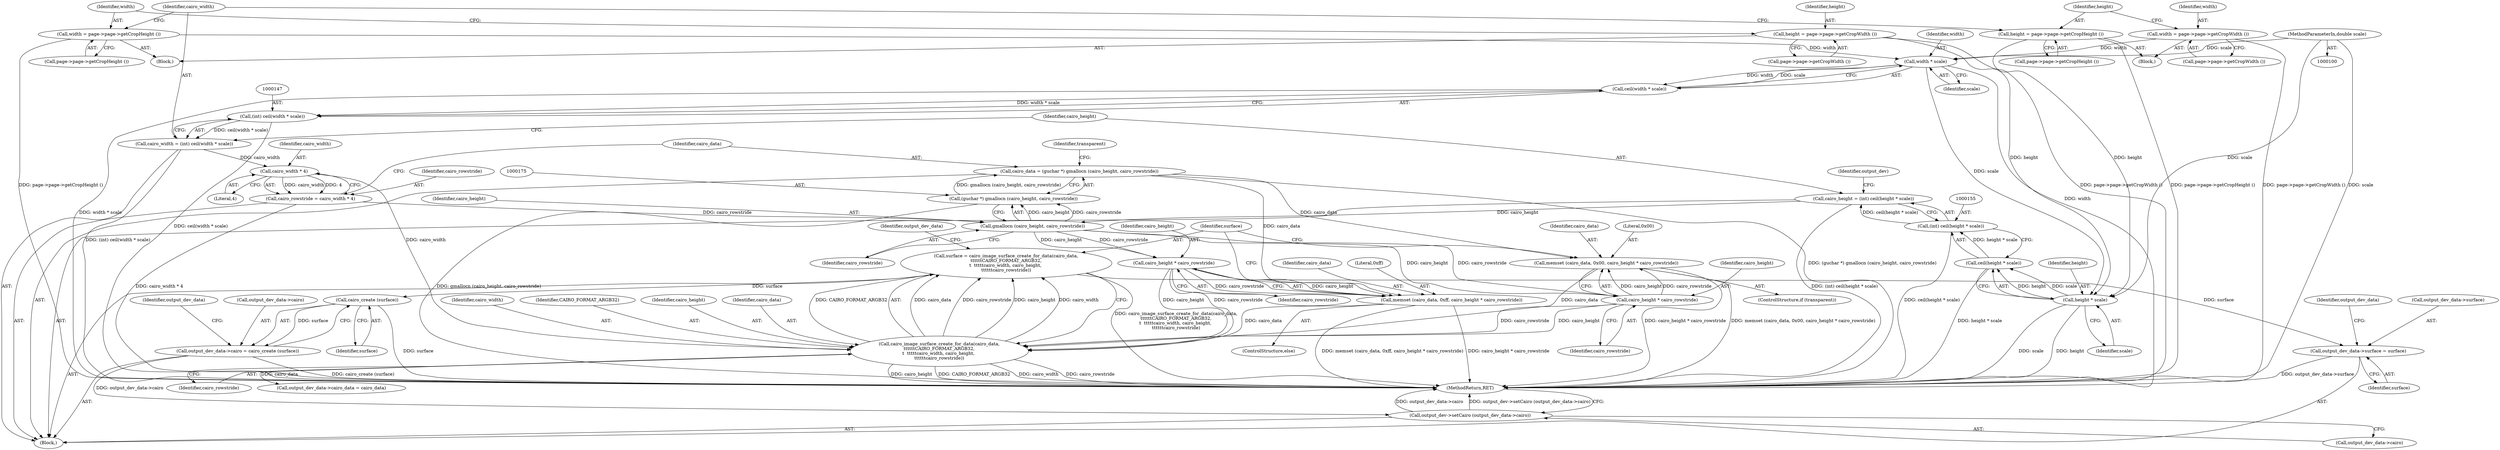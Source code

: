 digraph "0_poppler_9cf2325fb22f812b31858e519411f57747d39bd8@API" {
"1000194" [label="(Call,surface = cairo_image_surface_create_for_data(cairo_data,\n\t\t\t\t\t\tCAIRO_FORMAT_ARGB32,\n\t  \t\t\t\t\tcairo_width, cairo_height, \n\t\t\t\t\t\tcairo_rowstride))"];
"1000196" [label="(Call,cairo_image_surface_create_for_data(cairo_data,\n\t\t\t\t\t\tCAIRO_FORMAT_ARGB32,\n\t  \t\t\t\t\tcairo_width, cairo_height, \n\t\t\t\t\t\tcairo_rowstride))"];
"1000181" [label="(Call,memset (cairo_data, 0x00, cairo_height * cairo_rowstride))"];
"1000172" [label="(Call,cairo_data = (guchar *) gmallocn (cairo_height, cairo_rowstride))"];
"1000174" [label="(Call,(guchar *) gmallocn (cairo_height, cairo_rowstride))"];
"1000176" [label="(Call,gmallocn (cairo_height, cairo_rowstride))"];
"1000152" [label="(Call,cairo_height = (int) ceil(height * scale))"];
"1000154" [label="(Call,(int) ceil(height * scale))"];
"1000156" [label="(Call,ceil(height * scale))"];
"1000157" [label="(Call,height * scale)"];
"1000141" [label="(Call,height = page->page->getCropHeight ())"];
"1000130" [label="(Call,height = page->page->getCropWidth ())"];
"1000149" [label="(Call,width * scale)"];
"1000138" [label="(Call,width = page->page->getCropWidth ())"];
"1000133" [label="(Call,width = page->page->getCropHeight ())"];
"1000102" [label="(MethodParameterIn,double scale)"];
"1000167" [label="(Call,cairo_rowstride = cairo_width * 4)"];
"1000169" [label="(Call,cairo_width * 4)"];
"1000144" [label="(Call,cairo_width = (int) ceil(width * scale))"];
"1000146" [label="(Call,(int) ceil(width * scale))"];
"1000148" [label="(Call,ceil(width * scale))"];
"1000184" [label="(Call,cairo_height * cairo_rowstride)"];
"1000188" [label="(Call,memset (cairo_data, 0xff, cairo_height * cairo_rowstride))"];
"1000191" [label="(Call,cairo_height * cairo_rowstride)"];
"1000207" [label="(Call,output_dev_data->surface = surface)"];
"1000216" [label="(Call,cairo_create (surface))"];
"1000212" [label="(Call,output_dev_data->cairo = cairo_create (surface))"];
"1000218" [label="(Call,output_dev->setCairo (output_dev_data->cairo))"];
"1000180" [label="(Identifier,transparent)"];
"1000157" [label="(Call,height * scale)"];
"1000201" [label="(Identifier,cairo_rowstride)"];
"1000169" [label="(Call,cairo_width * 4)"];
"1000137" [label="(Block,)"];
"1000134" [label="(Identifier,width)"];
"1000186" [label="(Identifier,cairo_rowstride)"];
"1000148" [label="(Call,ceil(width * scale))"];
"1000184" [label="(Call,cairo_height * cairo_rowstride)"];
"1000143" [label="(Call,page->page->getCropHeight ())"];
"1000179" [label="(ControlStructure,if (transparent))"];
"1000151" [label="(Identifier,scale)"];
"1000167" [label="(Call,cairo_rowstride = cairo_width * 4)"];
"1000146" [label="(Call,(int) ceil(width * scale))"];
"1000172" [label="(Call,cairo_data = (guchar *) gmallocn (cairo_height, cairo_rowstride))"];
"1000214" [label="(Identifier,output_dev_data)"];
"1000217" [label="(Identifier,surface)"];
"1000213" [label="(Call,output_dev_data->cairo)"];
"1000219" [label="(Call,output_dev_data->cairo)"];
"1000216" [label="(Call,cairo_create (surface))"];
"1000133" [label="(Call,width = page->page->getCropHeight ())"];
"1000145" [label="(Identifier,cairo_width)"];
"1000193" [label="(Identifier,cairo_rowstride)"];
"1000174" [label="(Call,(guchar *) gmallocn (cairo_height, cairo_rowstride))"];
"1000204" [label="(Identifier,output_dev_data)"];
"1000178" [label="(Identifier,cairo_rowstride)"];
"1000161" [label="(Identifier,output_dev)"];
"1000132" [label="(Call,page->page->getCropWidth ())"];
"1000199" [label="(Identifier,cairo_width)"];
"1000196" [label="(Call,cairo_image_surface_create_for_data(cairo_data,\n\t\t\t\t\t\tCAIRO_FORMAT_ARGB32,\n\t  \t\t\t\t\tcairo_width, cairo_height, \n\t\t\t\t\t\tcairo_rowstride))"];
"1000181" [label="(Call,memset (cairo_data, 0x00, cairo_height * cairo_rowstride))"];
"1000177" [label="(Identifier,cairo_height)"];
"1000188" [label="(Call,memset (cairo_data, 0xff, cairo_height * cairo_rowstride))"];
"1000191" [label="(Call,cairo_height * cairo_rowstride)"];
"1000144" [label="(Call,cairo_width = (int) ceil(width * scale))"];
"1000142" [label="(Identifier,height)"];
"1000189" [label="(Identifier,cairo_data)"];
"1000187" [label="(ControlStructure,else)"];
"1000212" [label="(Call,output_dev_data->cairo = cairo_create (surface))"];
"1000131" [label="(Identifier,height)"];
"1000195" [label="(Identifier,surface)"];
"1000198" [label="(Identifier,CAIRO_FORMAT_ARGB32)"];
"1000200" [label="(Identifier,cairo_height)"];
"1000220" [label="(Identifier,output_dev_data)"];
"1000159" [label="(Identifier,scale)"];
"1000207" [label="(Call,output_dev_data->surface = surface)"];
"1000152" [label="(Call,cairo_height = (int) ceil(height * scale))"];
"1000156" [label="(Call,ceil(height * scale))"];
"1000185" [label="(Identifier,cairo_height)"];
"1000194" [label="(Call,surface = cairo_image_surface_create_for_data(cairo_data,\n\t\t\t\t\t\tCAIRO_FORMAT_ARGB32,\n\t  \t\t\t\t\tcairo_width, cairo_height, \n\t\t\t\t\t\tcairo_rowstride))"];
"1000176" [label="(Call,gmallocn (cairo_height, cairo_rowstride))"];
"1000170" [label="(Identifier,cairo_width)"];
"1000173" [label="(Identifier,cairo_data)"];
"1000150" [label="(Identifier,width)"];
"1000192" [label="(Identifier,cairo_height)"];
"1000140" [label="(Call,page->page->getCropWidth ())"];
"1000208" [label="(Call,output_dev_data->surface)"];
"1000158" [label="(Identifier,height)"];
"1000141" [label="(Call,height = page->page->getCropHeight ())"];
"1000197" [label="(Identifier,cairo_data)"];
"1000222" [label="(MethodReturn,RET)"];
"1000182" [label="(Identifier,cairo_data)"];
"1000202" [label="(Call,output_dev_data->cairo_data = cairo_data)"];
"1000153" [label="(Identifier,cairo_height)"];
"1000139" [label="(Identifier,width)"];
"1000135" [label="(Call,page->page->getCropHeight ())"];
"1000168" [label="(Identifier,cairo_rowstride)"];
"1000129" [label="(Block,)"];
"1000183" [label="(Literal,0x00)"];
"1000149" [label="(Call,width * scale)"];
"1000171" [label="(Literal,4)"];
"1000190" [label="(Literal,0xff)"];
"1000218" [label="(Call,output_dev->setCairo (output_dev_data->cairo))"];
"1000138" [label="(Call,width = page->page->getCropWidth ())"];
"1000154" [label="(Call,(int) ceil(height * scale))"];
"1000130" [label="(Call,height = page->page->getCropWidth ())"];
"1000211" [label="(Identifier,surface)"];
"1000106" [label="(Block,)"];
"1000102" [label="(MethodParameterIn,double scale)"];
"1000194" -> "1000106"  [label="AST: "];
"1000194" -> "1000196"  [label="CFG: "];
"1000195" -> "1000194"  [label="AST: "];
"1000196" -> "1000194"  [label="AST: "];
"1000204" -> "1000194"  [label="CFG: "];
"1000194" -> "1000222"  [label="DDG: cairo_image_surface_create_for_data(cairo_data,\n\t\t\t\t\t\tCAIRO_FORMAT_ARGB32,\n\t  \t\t\t\t\tcairo_width, cairo_height, \n\t\t\t\t\t\tcairo_rowstride)"];
"1000196" -> "1000194"  [label="DDG: cairo_data"];
"1000196" -> "1000194"  [label="DDG: cairo_rowstride"];
"1000196" -> "1000194"  [label="DDG: CAIRO_FORMAT_ARGB32"];
"1000196" -> "1000194"  [label="DDG: cairo_height"];
"1000196" -> "1000194"  [label="DDG: cairo_width"];
"1000194" -> "1000207"  [label="DDG: surface"];
"1000194" -> "1000216"  [label="DDG: surface"];
"1000196" -> "1000201"  [label="CFG: "];
"1000197" -> "1000196"  [label="AST: "];
"1000198" -> "1000196"  [label="AST: "];
"1000199" -> "1000196"  [label="AST: "];
"1000200" -> "1000196"  [label="AST: "];
"1000201" -> "1000196"  [label="AST: "];
"1000196" -> "1000222"  [label="DDG: cairo_width"];
"1000196" -> "1000222"  [label="DDG: cairo_rowstride"];
"1000196" -> "1000222"  [label="DDG: cairo_height"];
"1000196" -> "1000222"  [label="DDG: CAIRO_FORMAT_ARGB32"];
"1000181" -> "1000196"  [label="DDG: cairo_data"];
"1000188" -> "1000196"  [label="DDG: cairo_data"];
"1000169" -> "1000196"  [label="DDG: cairo_width"];
"1000184" -> "1000196"  [label="DDG: cairo_height"];
"1000184" -> "1000196"  [label="DDG: cairo_rowstride"];
"1000191" -> "1000196"  [label="DDG: cairo_height"];
"1000191" -> "1000196"  [label="DDG: cairo_rowstride"];
"1000196" -> "1000202"  [label="DDG: cairo_data"];
"1000181" -> "1000179"  [label="AST: "];
"1000181" -> "1000184"  [label="CFG: "];
"1000182" -> "1000181"  [label="AST: "];
"1000183" -> "1000181"  [label="AST: "];
"1000184" -> "1000181"  [label="AST: "];
"1000195" -> "1000181"  [label="CFG: "];
"1000181" -> "1000222"  [label="DDG: memset (cairo_data, 0x00, cairo_height * cairo_rowstride)"];
"1000181" -> "1000222"  [label="DDG: cairo_height * cairo_rowstride"];
"1000172" -> "1000181"  [label="DDG: cairo_data"];
"1000184" -> "1000181"  [label="DDG: cairo_height"];
"1000184" -> "1000181"  [label="DDG: cairo_rowstride"];
"1000172" -> "1000106"  [label="AST: "];
"1000172" -> "1000174"  [label="CFG: "];
"1000173" -> "1000172"  [label="AST: "];
"1000174" -> "1000172"  [label="AST: "];
"1000180" -> "1000172"  [label="CFG: "];
"1000172" -> "1000222"  [label="DDG: (guchar *) gmallocn (cairo_height, cairo_rowstride)"];
"1000174" -> "1000172"  [label="DDG: gmallocn (cairo_height, cairo_rowstride)"];
"1000172" -> "1000188"  [label="DDG: cairo_data"];
"1000174" -> "1000176"  [label="CFG: "];
"1000175" -> "1000174"  [label="AST: "];
"1000176" -> "1000174"  [label="AST: "];
"1000174" -> "1000222"  [label="DDG: gmallocn (cairo_height, cairo_rowstride)"];
"1000176" -> "1000174"  [label="DDG: cairo_height"];
"1000176" -> "1000174"  [label="DDG: cairo_rowstride"];
"1000176" -> "1000178"  [label="CFG: "];
"1000177" -> "1000176"  [label="AST: "];
"1000178" -> "1000176"  [label="AST: "];
"1000152" -> "1000176"  [label="DDG: cairo_height"];
"1000167" -> "1000176"  [label="DDG: cairo_rowstride"];
"1000176" -> "1000184"  [label="DDG: cairo_height"];
"1000176" -> "1000184"  [label="DDG: cairo_rowstride"];
"1000176" -> "1000191"  [label="DDG: cairo_height"];
"1000176" -> "1000191"  [label="DDG: cairo_rowstride"];
"1000152" -> "1000106"  [label="AST: "];
"1000152" -> "1000154"  [label="CFG: "];
"1000153" -> "1000152"  [label="AST: "];
"1000154" -> "1000152"  [label="AST: "];
"1000161" -> "1000152"  [label="CFG: "];
"1000152" -> "1000222"  [label="DDG: (int) ceil(height * scale)"];
"1000154" -> "1000152"  [label="DDG: ceil(height * scale)"];
"1000154" -> "1000156"  [label="CFG: "];
"1000155" -> "1000154"  [label="AST: "];
"1000156" -> "1000154"  [label="AST: "];
"1000154" -> "1000222"  [label="DDG: ceil(height * scale)"];
"1000156" -> "1000154"  [label="DDG: height * scale"];
"1000156" -> "1000157"  [label="CFG: "];
"1000157" -> "1000156"  [label="AST: "];
"1000156" -> "1000222"  [label="DDG: height * scale"];
"1000157" -> "1000156"  [label="DDG: height"];
"1000157" -> "1000156"  [label="DDG: scale"];
"1000157" -> "1000159"  [label="CFG: "];
"1000158" -> "1000157"  [label="AST: "];
"1000159" -> "1000157"  [label="AST: "];
"1000157" -> "1000222"  [label="DDG: scale"];
"1000157" -> "1000222"  [label="DDG: height"];
"1000141" -> "1000157"  [label="DDG: height"];
"1000130" -> "1000157"  [label="DDG: height"];
"1000149" -> "1000157"  [label="DDG: scale"];
"1000102" -> "1000157"  [label="DDG: scale"];
"1000141" -> "1000137"  [label="AST: "];
"1000141" -> "1000143"  [label="CFG: "];
"1000142" -> "1000141"  [label="AST: "];
"1000143" -> "1000141"  [label="AST: "];
"1000145" -> "1000141"  [label="CFG: "];
"1000141" -> "1000222"  [label="DDG: page->page->getCropHeight ()"];
"1000130" -> "1000129"  [label="AST: "];
"1000130" -> "1000132"  [label="CFG: "];
"1000131" -> "1000130"  [label="AST: "];
"1000132" -> "1000130"  [label="AST: "];
"1000134" -> "1000130"  [label="CFG: "];
"1000130" -> "1000222"  [label="DDG: page->page->getCropWidth ()"];
"1000149" -> "1000148"  [label="AST: "];
"1000149" -> "1000151"  [label="CFG: "];
"1000150" -> "1000149"  [label="AST: "];
"1000151" -> "1000149"  [label="AST: "];
"1000148" -> "1000149"  [label="CFG: "];
"1000149" -> "1000222"  [label="DDG: width"];
"1000149" -> "1000148"  [label="DDG: width"];
"1000149" -> "1000148"  [label="DDG: scale"];
"1000138" -> "1000149"  [label="DDG: width"];
"1000133" -> "1000149"  [label="DDG: width"];
"1000102" -> "1000149"  [label="DDG: scale"];
"1000138" -> "1000137"  [label="AST: "];
"1000138" -> "1000140"  [label="CFG: "];
"1000139" -> "1000138"  [label="AST: "];
"1000140" -> "1000138"  [label="AST: "];
"1000142" -> "1000138"  [label="CFG: "];
"1000138" -> "1000222"  [label="DDG: page->page->getCropWidth ()"];
"1000133" -> "1000129"  [label="AST: "];
"1000133" -> "1000135"  [label="CFG: "];
"1000134" -> "1000133"  [label="AST: "];
"1000135" -> "1000133"  [label="AST: "];
"1000145" -> "1000133"  [label="CFG: "];
"1000133" -> "1000222"  [label="DDG: page->page->getCropHeight ()"];
"1000102" -> "1000100"  [label="AST: "];
"1000102" -> "1000222"  [label="DDG: scale"];
"1000167" -> "1000106"  [label="AST: "];
"1000167" -> "1000169"  [label="CFG: "];
"1000168" -> "1000167"  [label="AST: "];
"1000169" -> "1000167"  [label="AST: "];
"1000173" -> "1000167"  [label="CFG: "];
"1000167" -> "1000222"  [label="DDG: cairo_width * 4"];
"1000169" -> "1000167"  [label="DDG: cairo_width"];
"1000169" -> "1000167"  [label="DDG: 4"];
"1000169" -> "1000171"  [label="CFG: "];
"1000170" -> "1000169"  [label="AST: "];
"1000171" -> "1000169"  [label="AST: "];
"1000144" -> "1000169"  [label="DDG: cairo_width"];
"1000144" -> "1000106"  [label="AST: "];
"1000144" -> "1000146"  [label="CFG: "];
"1000145" -> "1000144"  [label="AST: "];
"1000146" -> "1000144"  [label="AST: "];
"1000153" -> "1000144"  [label="CFG: "];
"1000144" -> "1000222"  [label="DDG: (int) ceil(width * scale)"];
"1000146" -> "1000144"  [label="DDG: ceil(width * scale)"];
"1000146" -> "1000148"  [label="CFG: "];
"1000147" -> "1000146"  [label="AST: "];
"1000148" -> "1000146"  [label="AST: "];
"1000146" -> "1000222"  [label="DDG: ceil(width * scale)"];
"1000148" -> "1000146"  [label="DDG: width * scale"];
"1000148" -> "1000222"  [label="DDG: width * scale"];
"1000184" -> "1000186"  [label="CFG: "];
"1000185" -> "1000184"  [label="AST: "];
"1000186" -> "1000184"  [label="AST: "];
"1000188" -> "1000187"  [label="AST: "];
"1000188" -> "1000191"  [label="CFG: "];
"1000189" -> "1000188"  [label="AST: "];
"1000190" -> "1000188"  [label="AST: "];
"1000191" -> "1000188"  [label="AST: "];
"1000195" -> "1000188"  [label="CFG: "];
"1000188" -> "1000222"  [label="DDG: memset (cairo_data, 0xff, cairo_height * cairo_rowstride)"];
"1000188" -> "1000222"  [label="DDG: cairo_height * cairo_rowstride"];
"1000191" -> "1000188"  [label="DDG: cairo_height"];
"1000191" -> "1000188"  [label="DDG: cairo_rowstride"];
"1000191" -> "1000193"  [label="CFG: "];
"1000192" -> "1000191"  [label="AST: "];
"1000193" -> "1000191"  [label="AST: "];
"1000207" -> "1000106"  [label="AST: "];
"1000207" -> "1000211"  [label="CFG: "];
"1000208" -> "1000207"  [label="AST: "];
"1000211" -> "1000207"  [label="AST: "];
"1000214" -> "1000207"  [label="CFG: "];
"1000207" -> "1000222"  [label="DDG: output_dev_data->surface"];
"1000216" -> "1000212"  [label="AST: "];
"1000216" -> "1000217"  [label="CFG: "];
"1000217" -> "1000216"  [label="AST: "];
"1000212" -> "1000216"  [label="CFG: "];
"1000216" -> "1000222"  [label="DDG: surface"];
"1000216" -> "1000212"  [label="DDG: surface"];
"1000212" -> "1000106"  [label="AST: "];
"1000213" -> "1000212"  [label="AST: "];
"1000220" -> "1000212"  [label="CFG: "];
"1000212" -> "1000222"  [label="DDG: cairo_create (surface)"];
"1000212" -> "1000218"  [label="DDG: output_dev_data->cairo"];
"1000218" -> "1000106"  [label="AST: "];
"1000218" -> "1000219"  [label="CFG: "];
"1000219" -> "1000218"  [label="AST: "];
"1000222" -> "1000218"  [label="CFG: "];
"1000218" -> "1000222"  [label="DDG: output_dev_data->cairo"];
"1000218" -> "1000222"  [label="DDG: output_dev->setCairo (output_dev_data->cairo)"];
}
